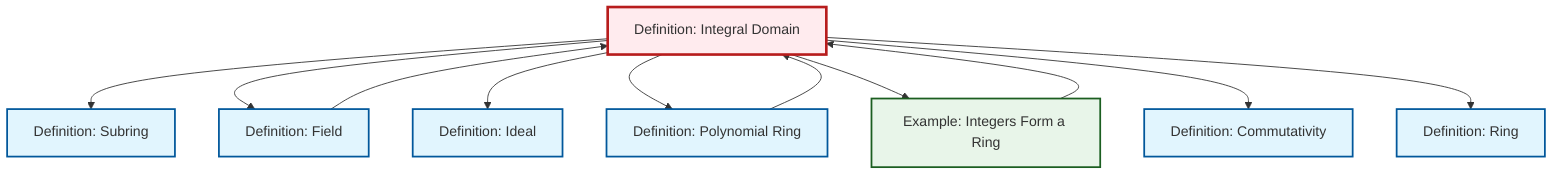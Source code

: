 graph TD
    classDef definition fill:#e1f5fe,stroke:#01579b,stroke-width:2px
    classDef theorem fill:#f3e5f5,stroke:#4a148c,stroke-width:2px
    classDef axiom fill:#fff3e0,stroke:#e65100,stroke-width:2px
    classDef example fill:#e8f5e9,stroke:#1b5e20,stroke-width:2px
    classDef current fill:#ffebee,stroke:#b71c1c,stroke-width:3px
    def-integral-domain["Definition: Integral Domain"]:::definition
    def-commutativity["Definition: Commutativity"]:::definition
    def-ideal["Definition: Ideal"]:::definition
    ex-integers-ring["Example: Integers Form a Ring"]:::example
    def-subring["Definition: Subring"]:::definition
    def-polynomial-ring["Definition: Polynomial Ring"]:::definition
    def-field["Definition: Field"]:::definition
    def-ring["Definition: Ring"]:::definition
    def-integral-domain --> def-subring
    def-integral-domain --> def-field
    def-integral-domain --> def-ideal
    def-field --> def-integral-domain
    def-polynomial-ring --> def-integral-domain
    def-integral-domain --> def-polynomial-ring
    ex-integers-ring --> def-integral-domain
    def-integral-domain --> ex-integers-ring
    def-integral-domain --> def-commutativity
    def-integral-domain --> def-ring
    class def-integral-domain current